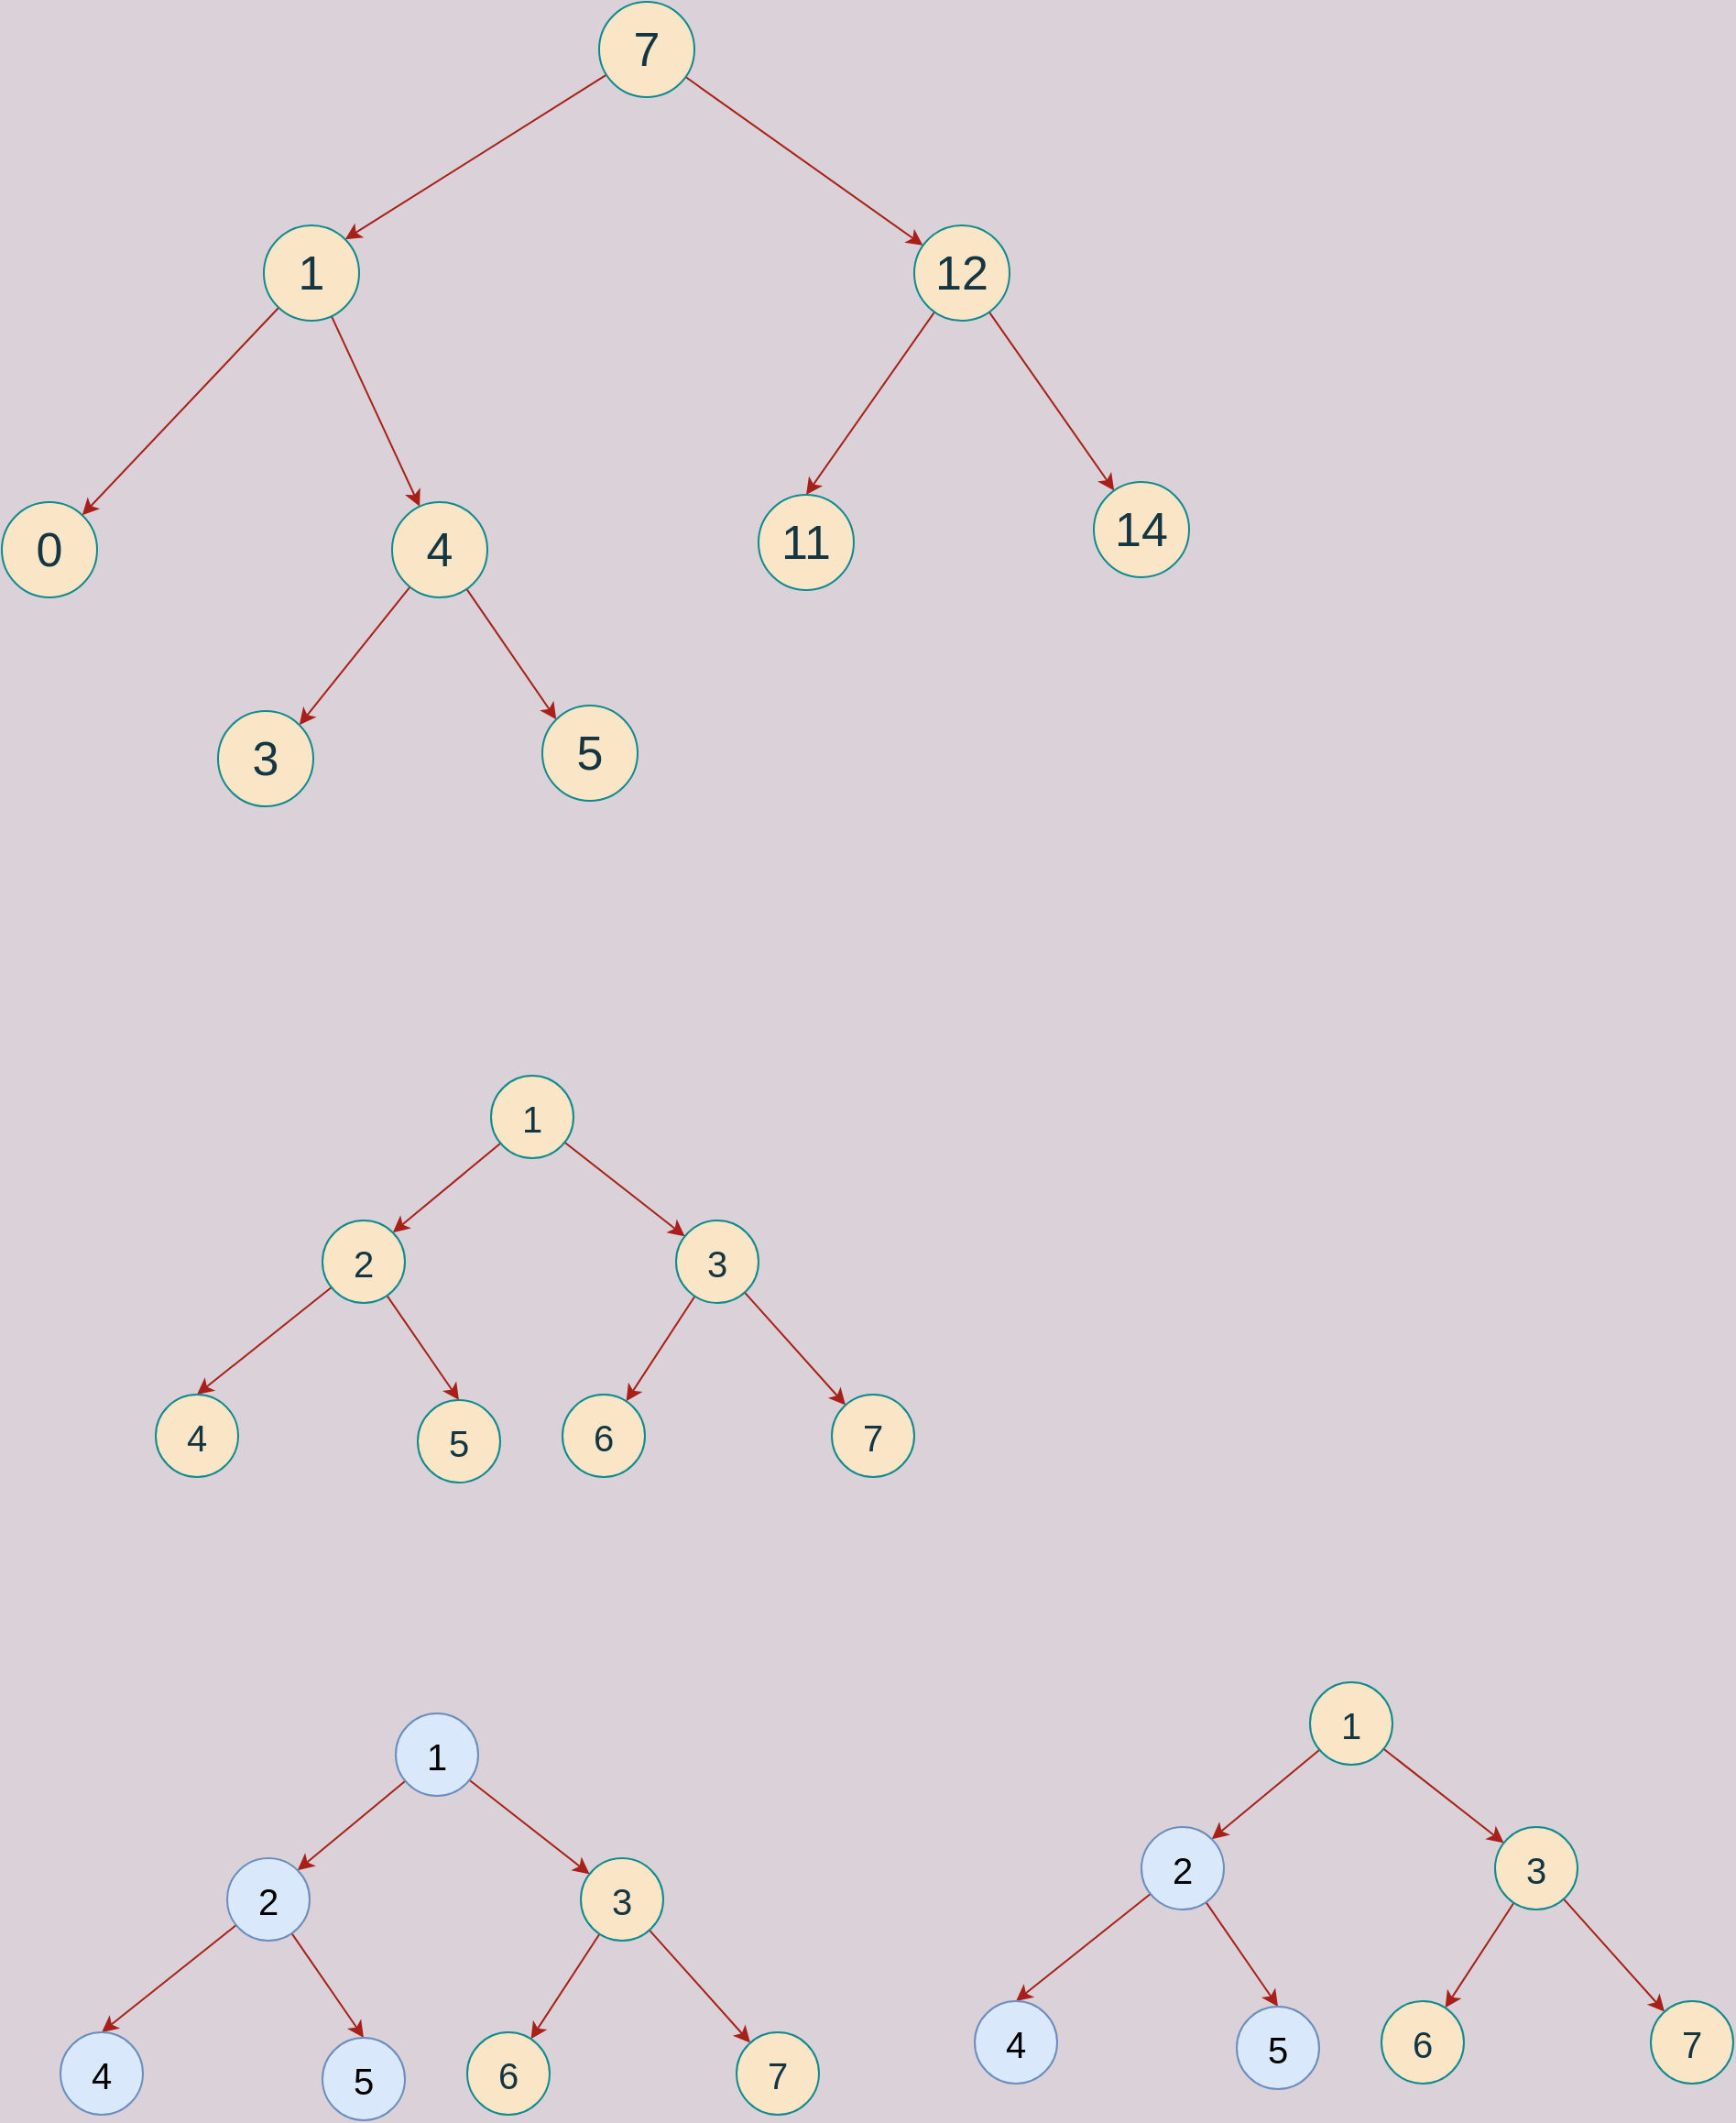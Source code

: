 <mxfile version="15.1.3" type="device"><diagram id="O3ibQJEZISt5_I6mnx2q" name="第 1 页"><mxGraphModel dx="1509" dy="583" grid="0" gridSize="10" guides="1" tooltips="1" connect="1" arrows="1" fold="1" page="0" pageScale="1" pageWidth="827" pageHeight="1169" background="#DAD2D8" math="0" shadow="0"><root><mxCell id="0"/><mxCell id="1" parent="0"/><mxCell id="buYujd6kc8bOd7ihRrl9-10" style="rounded=1;sketch=0;orthogonalLoop=1;jettySize=auto;html=1;entryX=1;entryY=0;entryDx=0;entryDy=0;fontColor=#143642;strokeColor=#A8201A;fillColor=#FAE5C7;labelBackgroundColor=#DAD2D8;" edge="1" parent="1" source="buYujd6kc8bOd7ihRrl9-1" target="buYujd6kc8bOd7ihRrl9-2"><mxGeometry relative="1" as="geometry"/></mxCell><mxCell id="buYujd6kc8bOd7ihRrl9-11" style="edgeStyle=none;rounded=1;sketch=0;orthogonalLoop=1;jettySize=auto;html=1;fontColor=#143642;strokeColor=#A8201A;fillColor=#FAE5C7;labelBackgroundColor=#DAD2D8;" edge="1" parent="1" source="buYujd6kc8bOd7ihRrl9-1" target="buYujd6kc8bOd7ihRrl9-3"><mxGeometry relative="1" as="geometry"/></mxCell><mxCell id="buYujd6kc8bOd7ihRrl9-1" value="&lt;font style=&quot;font-size: 26px&quot;&gt;7&lt;/font&gt;" style="ellipse;whiteSpace=wrap;html=1;aspect=fixed;rounded=0;sketch=0;fontColor=#143642;strokeColor=#0F8B8D;fillColor=#FAE5C7;" vertex="1" parent="1"><mxGeometry x="314" y="130" width="52" height="52" as="geometry"/></mxCell><mxCell id="buYujd6kc8bOd7ihRrl9-14" style="edgeStyle=none;rounded=1;sketch=0;orthogonalLoop=1;jettySize=auto;html=1;fontColor=#143642;strokeColor=#A8201A;fillColor=#FAE5C7;labelBackgroundColor=#DAD2D8;" edge="1" parent="1" source="buYujd6kc8bOd7ihRrl9-2" target="buYujd6kc8bOd7ihRrl9-4"><mxGeometry relative="1" as="geometry"/></mxCell><mxCell id="buYujd6kc8bOd7ihRrl9-15" style="edgeStyle=none;rounded=1;sketch=0;orthogonalLoop=1;jettySize=auto;html=1;fontColor=#143642;strokeColor=#A8201A;fillColor=#FAE5C7;labelBackgroundColor=#DAD2D8;" edge="1" parent="1" source="buYujd6kc8bOd7ihRrl9-2" target="buYujd6kc8bOd7ihRrl9-5"><mxGeometry relative="1" as="geometry"/></mxCell><mxCell id="buYujd6kc8bOd7ihRrl9-2" value="&lt;font style=&quot;font-size: 26px&quot;&gt;1&lt;/font&gt;" style="ellipse;whiteSpace=wrap;html=1;aspect=fixed;rounded=0;sketch=0;strokeColor=#0F8B8D;fillColor=#FAE5C7;fontColor=#143642;" vertex="1" parent="1"><mxGeometry x="131" y="252" width="52" height="52" as="geometry"/></mxCell><mxCell id="buYujd6kc8bOd7ihRrl9-12" style="edgeStyle=none;rounded=1;sketch=0;orthogonalLoop=1;jettySize=auto;html=1;entryX=0.5;entryY=0;entryDx=0;entryDy=0;fontColor=#143642;strokeColor=#A8201A;fillColor=#FAE5C7;labelBackgroundColor=#DAD2D8;" edge="1" parent="1" source="buYujd6kc8bOd7ihRrl9-3" target="buYujd6kc8bOd7ihRrl9-8"><mxGeometry relative="1" as="geometry"/></mxCell><mxCell id="buYujd6kc8bOd7ihRrl9-13" style="edgeStyle=none;rounded=1;sketch=0;orthogonalLoop=1;jettySize=auto;html=1;fontColor=#143642;strokeColor=#A8201A;fillColor=#FAE5C7;labelBackgroundColor=#DAD2D8;" edge="1" parent="1" source="buYujd6kc8bOd7ihRrl9-3" target="buYujd6kc8bOd7ihRrl9-9"><mxGeometry relative="1" as="geometry"/></mxCell><mxCell id="buYujd6kc8bOd7ihRrl9-3" value="&lt;font style=&quot;font-size: 26px&quot;&gt;12&lt;/font&gt;" style="ellipse;whiteSpace=wrap;html=1;aspect=fixed;rounded=0;sketch=0;fontColor=#143642;strokeColor=#0F8B8D;fillColor=#FAE5C7;" vertex="1" parent="1"><mxGeometry x="486" y="252" width="52" height="52" as="geometry"/></mxCell><mxCell id="buYujd6kc8bOd7ihRrl9-4" value="&lt;font style=&quot;font-size: 26px&quot;&gt;0&lt;/font&gt;" style="ellipse;whiteSpace=wrap;html=1;aspect=fixed;rounded=0;sketch=0;strokeColor=#0F8B8D;fillColor=#FAE5C7;fontColor=#143642;" vertex="1" parent="1"><mxGeometry x="-12" y="403" width="52" height="52" as="geometry"/></mxCell><mxCell id="buYujd6kc8bOd7ihRrl9-16" style="edgeStyle=none;rounded=1;sketch=0;orthogonalLoop=1;jettySize=auto;html=1;entryX=1;entryY=0;entryDx=0;entryDy=0;fontColor=#143642;strokeColor=#A8201A;fillColor=#FAE5C7;labelBackgroundColor=#DAD2D8;" edge="1" parent="1" source="buYujd6kc8bOd7ihRrl9-5" target="buYujd6kc8bOd7ihRrl9-6"><mxGeometry relative="1" as="geometry"/></mxCell><mxCell id="buYujd6kc8bOd7ihRrl9-17" style="edgeStyle=none;rounded=1;sketch=0;orthogonalLoop=1;jettySize=auto;html=1;entryX=0;entryY=0;entryDx=0;entryDy=0;fontColor=#143642;strokeColor=#A8201A;fillColor=#FAE5C7;labelBackgroundColor=#DAD2D8;" edge="1" parent="1" source="buYujd6kc8bOd7ihRrl9-5" target="buYujd6kc8bOd7ihRrl9-7"><mxGeometry relative="1" as="geometry"/></mxCell><mxCell id="buYujd6kc8bOd7ihRrl9-5" value="&lt;span style=&quot;font-size: 26px&quot;&gt;4&lt;/span&gt;" style="ellipse;whiteSpace=wrap;html=1;aspect=fixed;rounded=0;sketch=0;strokeColor=#0F8B8D;fillColor=#FAE5C7;fontColor=#143642;" vertex="1" parent="1"><mxGeometry x="201" y="403" width="52" height="52" as="geometry"/></mxCell><mxCell id="buYujd6kc8bOd7ihRrl9-6" value="&lt;span style=&quot;font-size: 26px&quot;&gt;3&lt;/span&gt;" style="ellipse;whiteSpace=wrap;html=1;aspect=fixed;rounded=0;sketch=0;strokeColor=#0F8B8D;fillColor=#FAE5C7;fontColor=#143642;" vertex="1" parent="1"><mxGeometry x="106" y="517" width="52" height="52" as="geometry"/></mxCell><mxCell id="buYujd6kc8bOd7ihRrl9-7" value="&lt;span style=&quot;font-size: 26px&quot;&gt;5&lt;/span&gt;" style="ellipse;whiteSpace=wrap;html=1;aspect=fixed;rounded=0;sketch=0;strokeColor=#0F8B8D;fillColor=#FAE5C7;fontColor=#143642;" vertex="1" parent="1"><mxGeometry x="283" y="514" width="52" height="52" as="geometry"/></mxCell><mxCell id="buYujd6kc8bOd7ihRrl9-8" value="&lt;font style=&quot;font-size: 26px&quot;&gt;11&lt;/font&gt;" style="ellipse;whiteSpace=wrap;html=1;aspect=fixed;rounded=0;sketch=0;fontColor=#143642;strokeColor=#0F8B8D;fillColor=#FAE5C7;" vertex="1" parent="1"><mxGeometry x="401" y="399" width="52" height="52" as="geometry"/></mxCell><mxCell id="buYujd6kc8bOd7ihRrl9-9" value="&lt;font style=&quot;font-size: 26px&quot;&gt;14&lt;/font&gt;" style="ellipse;whiteSpace=wrap;html=1;aspect=fixed;rounded=0;sketch=0;fontColor=#143642;strokeColor=#0F8B8D;fillColor=#FAE5C7;" vertex="1" parent="1"><mxGeometry x="584" y="392" width="52" height="52" as="geometry"/></mxCell><mxCell id="buYujd6kc8bOd7ihRrl9-25" style="rounded=1;sketch=0;orthogonalLoop=1;jettySize=auto;html=1;entryX=1;entryY=0;entryDx=0;entryDy=0;fontColor=#143642;strokeColor=#A8201A;fillColor=#FAE5C7;" edge="1" parent="1" source="buYujd6kc8bOd7ihRrl9-20" target="buYujd6kc8bOd7ihRrl9-21"><mxGeometry relative="1" as="geometry"/></mxCell><mxCell id="buYujd6kc8bOd7ihRrl9-26" style="edgeStyle=none;rounded=1;sketch=0;orthogonalLoop=1;jettySize=auto;html=1;fontColor=#143642;strokeColor=#A8201A;fillColor=#FAE5C7;" edge="1" parent="1" source="buYujd6kc8bOd7ihRrl9-20" target="buYujd6kc8bOd7ihRrl9-22"><mxGeometry relative="1" as="geometry"/></mxCell><mxCell id="buYujd6kc8bOd7ihRrl9-20" value="&lt;font style=&quot;font-size: 20px&quot;&gt;1&lt;/font&gt;" style="ellipse;whiteSpace=wrap;html=1;aspect=fixed;rounded=0;sketch=0;strokeColor=#0F8B8D;fillColor=#FAE5C7;fontColor=#143642;" vertex="1" parent="1"><mxGeometry x="255" y="716" width="45" height="45" as="geometry"/></mxCell><mxCell id="buYujd6kc8bOd7ihRrl9-31" style="edgeStyle=none;rounded=1;sketch=0;orthogonalLoop=1;jettySize=auto;html=1;entryX=0.5;entryY=0;entryDx=0;entryDy=0;fontColor=#143642;strokeColor=#A8201A;fillColor=#FAE5C7;" edge="1" parent="1" source="buYujd6kc8bOd7ihRrl9-21" target="buYujd6kc8bOd7ihRrl9-30"><mxGeometry relative="1" as="geometry"/></mxCell><mxCell id="buYujd6kc8bOd7ihRrl9-32" style="edgeStyle=none;rounded=1;sketch=0;orthogonalLoop=1;jettySize=auto;html=1;entryX=0.5;entryY=0;entryDx=0;entryDy=0;fontColor=#143642;strokeColor=#A8201A;fillColor=#FAE5C7;" edge="1" parent="1" source="buYujd6kc8bOd7ihRrl9-21" target="buYujd6kc8bOd7ihRrl9-29"><mxGeometry relative="1" as="geometry"/></mxCell><mxCell id="buYujd6kc8bOd7ihRrl9-21" value="&lt;font style=&quot;font-size: 20px&quot;&gt;2&lt;/font&gt;" style="ellipse;whiteSpace=wrap;html=1;aspect=fixed;rounded=0;sketch=0;strokeColor=#0F8B8D;fillColor=#FAE5C7;fontColor=#143642;" vertex="1" parent="1"><mxGeometry x="163" y="795" width="45" height="45" as="geometry"/></mxCell><mxCell id="buYujd6kc8bOd7ihRrl9-27" style="edgeStyle=none;rounded=1;sketch=0;orthogonalLoop=1;jettySize=auto;html=1;fontColor=#143642;strokeColor=#A8201A;fillColor=#FAE5C7;" edge="1" parent="1" source="buYujd6kc8bOd7ihRrl9-22" target="buYujd6kc8bOd7ihRrl9-23"><mxGeometry relative="1" as="geometry"/></mxCell><mxCell id="buYujd6kc8bOd7ihRrl9-28" style="edgeStyle=none;rounded=1;sketch=0;orthogonalLoop=1;jettySize=auto;html=1;fontColor=#143642;strokeColor=#A8201A;fillColor=#FAE5C7;" edge="1" parent="1" source="buYujd6kc8bOd7ihRrl9-22" target="buYujd6kc8bOd7ihRrl9-24"><mxGeometry relative="1" as="geometry"/></mxCell><mxCell id="buYujd6kc8bOd7ihRrl9-22" value="&lt;font style=&quot;font-size: 20px&quot;&gt;3&lt;/font&gt;" style="ellipse;whiteSpace=wrap;html=1;aspect=fixed;rounded=0;sketch=0;strokeColor=#0F8B8D;fillColor=#FAE5C7;fontColor=#143642;" vertex="1" parent="1"><mxGeometry x="356" y="795" width="45" height="45" as="geometry"/></mxCell><mxCell id="buYujd6kc8bOd7ihRrl9-23" value="&lt;font style=&quot;font-size: 20px&quot;&gt;6&lt;/font&gt;" style="ellipse;whiteSpace=wrap;html=1;aspect=fixed;rounded=0;sketch=0;strokeColor=#0F8B8D;fillColor=#FAE5C7;fontColor=#143642;" vertex="1" parent="1"><mxGeometry x="294" y="890" width="45" height="45" as="geometry"/></mxCell><mxCell id="buYujd6kc8bOd7ihRrl9-24" value="&lt;font style=&quot;font-size: 20px&quot;&gt;7&lt;/font&gt;" style="ellipse;whiteSpace=wrap;html=1;aspect=fixed;rounded=0;sketch=0;strokeColor=#0F8B8D;fillColor=#FAE5C7;fontColor=#143642;" vertex="1" parent="1"><mxGeometry x="441" y="890" width="45" height="45" as="geometry"/></mxCell><mxCell id="buYujd6kc8bOd7ihRrl9-29" value="&lt;font style=&quot;font-size: 20px&quot;&gt;5&lt;/font&gt;" style="ellipse;whiteSpace=wrap;html=1;aspect=fixed;rounded=0;sketch=0;strokeColor=#0F8B8D;fillColor=#FAE5C7;fontColor=#143642;" vertex="1" parent="1"><mxGeometry x="215" y="893" width="45" height="45" as="geometry"/></mxCell><mxCell id="buYujd6kc8bOd7ihRrl9-30" value="&lt;font style=&quot;font-size: 20px&quot;&gt;4&lt;/font&gt;" style="ellipse;whiteSpace=wrap;html=1;aspect=fixed;rounded=0;sketch=0;strokeColor=#0F8B8D;fillColor=#FAE5C7;fontColor=#143642;" vertex="1" parent="1"><mxGeometry x="72" y="890" width="45" height="45" as="geometry"/></mxCell><mxCell id="buYujd6kc8bOd7ihRrl9-33" style="rounded=1;sketch=0;orthogonalLoop=1;jettySize=auto;html=1;entryX=1;entryY=0;entryDx=0;entryDy=0;fontColor=#143642;strokeColor=#A8201A;fillColor=#FAE5C7;" edge="1" parent="1" source="buYujd6kc8bOd7ihRrl9-35" target="buYujd6kc8bOd7ihRrl9-38"><mxGeometry relative="1" as="geometry"/></mxCell><mxCell id="buYujd6kc8bOd7ihRrl9-34" style="edgeStyle=none;rounded=1;sketch=0;orthogonalLoop=1;jettySize=auto;html=1;fontColor=#143642;strokeColor=#A8201A;fillColor=#FAE5C7;" edge="1" parent="1" source="buYujd6kc8bOd7ihRrl9-35" target="buYujd6kc8bOd7ihRrl9-41"><mxGeometry relative="1" as="geometry"/></mxCell><mxCell id="buYujd6kc8bOd7ihRrl9-35" value="&lt;font style=&quot;font-size: 20px&quot;&gt;1&lt;/font&gt;" style="ellipse;whiteSpace=wrap;html=1;aspect=fixed;rounded=0;sketch=0;strokeColor=#6c8ebf;fillColor=#dae8fc;" vertex="1" parent="1"><mxGeometry x="203" y="1064" width="45" height="45" as="geometry"/></mxCell><mxCell id="buYujd6kc8bOd7ihRrl9-36" style="edgeStyle=none;rounded=1;sketch=0;orthogonalLoop=1;jettySize=auto;html=1;entryX=0.5;entryY=0;entryDx=0;entryDy=0;fontColor=#143642;strokeColor=#A8201A;fillColor=#FAE5C7;" edge="1" parent="1" source="buYujd6kc8bOd7ihRrl9-38" target="buYujd6kc8bOd7ihRrl9-45"><mxGeometry relative="1" as="geometry"/></mxCell><mxCell id="buYujd6kc8bOd7ihRrl9-37" style="edgeStyle=none;rounded=1;sketch=0;orthogonalLoop=1;jettySize=auto;html=1;entryX=0.5;entryY=0;entryDx=0;entryDy=0;fontColor=#143642;strokeColor=#A8201A;fillColor=#FAE5C7;" edge="1" parent="1" source="buYujd6kc8bOd7ihRrl9-38" target="buYujd6kc8bOd7ihRrl9-44"><mxGeometry relative="1" as="geometry"/></mxCell><mxCell id="buYujd6kc8bOd7ihRrl9-38" value="&lt;font style=&quot;font-size: 20px&quot;&gt;2&lt;/font&gt;" style="ellipse;whiteSpace=wrap;html=1;aspect=fixed;rounded=0;sketch=0;strokeColor=#6c8ebf;fillColor=#dae8fc;" vertex="1" parent="1"><mxGeometry x="111" y="1143" width="45" height="45" as="geometry"/></mxCell><mxCell id="buYujd6kc8bOd7ihRrl9-39" style="edgeStyle=none;rounded=1;sketch=0;orthogonalLoop=1;jettySize=auto;html=1;fontColor=#143642;strokeColor=#A8201A;fillColor=#FAE5C7;" edge="1" parent="1" source="buYujd6kc8bOd7ihRrl9-41" target="buYujd6kc8bOd7ihRrl9-42"><mxGeometry relative="1" as="geometry"/></mxCell><mxCell id="buYujd6kc8bOd7ihRrl9-40" style="edgeStyle=none;rounded=1;sketch=0;orthogonalLoop=1;jettySize=auto;html=1;fontColor=#143642;strokeColor=#A8201A;fillColor=#FAE5C7;" edge="1" parent="1" source="buYujd6kc8bOd7ihRrl9-41" target="buYujd6kc8bOd7ihRrl9-43"><mxGeometry relative="1" as="geometry"/></mxCell><mxCell id="buYujd6kc8bOd7ihRrl9-41" value="&lt;font style=&quot;font-size: 20px&quot;&gt;3&lt;/font&gt;" style="ellipse;whiteSpace=wrap;html=1;aspect=fixed;rounded=0;sketch=0;strokeColor=#0F8B8D;fillColor=#FAE5C7;fontColor=#143642;" vertex="1" parent="1"><mxGeometry x="304" y="1143" width="45" height="45" as="geometry"/></mxCell><mxCell id="buYujd6kc8bOd7ihRrl9-42" value="&lt;font style=&quot;font-size: 20px&quot;&gt;6&lt;/font&gt;" style="ellipse;whiteSpace=wrap;html=1;aspect=fixed;rounded=0;sketch=0;strokeColor=#0F8B8D;fillColor=#FAE5C7;fontColor=#143642;" vertex="1" parent="1"><mxGeometry x="242" y="1238" width="45" height="45" as="geometry"/></mxCell><mxCell id="buYujd6kc8bOd7ihRrl9-43" value="&lt;font style=&quot;font-size: 20px&quot;&gt;7&lt;/font&gt;" style="ellipse;whiteSpace=wrap;html=1;aspect=fixed;rounded=0;sketch=0;strokeColor=#0F8B8D;fillColor=#FAE5C7;fontColor=#143642;" vertex="1" parent="1"><mxGeometry x="389" y="1238" width="45" height="45" as="geometry"/></mxCell><mxCell id="buYujd6kc8bOd7ihRrl9-44" value="&lt;font style=&quot;font-size: 20px&quot;&gt;5&lt;/font&gt;" style="ellipse;whiteSpace=wrap;html=1;aspect=fixed;rounded=0;sketch=0;strokeColor=#6c8ebf;fillColor=#dae8fc;" vertex="1" parent="1"><mxGeometry x="163" y="1241" width="45" height="45" as="geometry"/></mxCell><mxCell id="buYujd6kc8bOd7ihRrl9-45" value="&lt;font style=&quot;font-size: 20px&quot;&gt;4&lt;/font&gt;" style="ellipse;whiteSpace=wrap;html=1;aspect=fixed;rounded=0;sketch=0;strokeColor=#6c8ebf;fillColor=#dae8fc;" vertex="1" parent="1"><mxGeometry x="20" y="1238" width="45" height="45" as="geometry"/></mxCell><mxCell id="buYujd6kc8bOd7ihRrl9-46" style="rounded=1;sketch=0;orthogonalLoop=1;jettySize=auto;html=1;entryX=1;entryY=0;entryDx=0;entryDy=0;fontColor=#143642;strokeColor=#A8201A;fillColor=#FAE5C7;" edge="1" parent="1" source="buYujd6kc8bOd7ihRrl9-48" target="buYujd6kc8bOd7ihRrl9-51"><mxGeometry relative="1" as="geometry"/></mxCell><mxCell id="buYujd6kc8bOd7ihRrl9-47" style="edgeStyle=none;rounded=1;sketch=0;orthogonalLoop=1;jettySize=auto;html=1;fontColor=#143642;strokeColor=#A8201A;fillColor=#FAE5C7;" edge="1" parent="1" source="buYujd6kc8bOd7ihRrl9-48" target="buYujd6kc8bOd7ihRrl9-54"><mxGeometry relative="1" as="geometry"/></mxCell><mxCell id="buYujd6kc8bOd7ihRrl9-48" value="&lt;font style=&quot;font-size: 20px&quot;&gt;1&lt;/font&gt;" style="ellipse;whiteSpace=wrap;html=1;aspect=fixed;rounded=0;sketch=0;strokeColor=#0F8B8D;fillColor=#FAE5C7;fontColor=#143642;" vertex="1" parent="1"><mxGeometry x="702" y="1047" width="45" height="45" as="geometry"/></mxCell><mxCell id="buYujd6kc8bOd7ihRrl9-49" style="edgeStyle=none;rounded=1;sketch=0;orthogonalLoop=1;jettySize=auto;html=1;entryX=0.5;entryY=0;entryDx=0;entryDy=0;fontColor=#143642;strokeColor=#A8201A;fillColor=#FAE5C7;" edge="1" parent="1" source="buYujd6kc8bOd7ihRrl9-51" target="buYujd6kc8bOd7ihRrl9-58"><mxGeometry relative="1" as="geometry"/></mxCell><mxCell id="buYujd6kc8bOd7ihRrl9-50" style="edgeStyle=none;rounded=1;sketch=0;orthogonalLoop=1;jettySize=auto;html=1;entryX=0.5;entryY=0;entryDx=0;entryDy=0;fontColor=#143642;strokeColor=#A8201A;fillColor=#FAE5C7;" edge="1" parent="1" source="buYujd6kc8bOd7ihRrl9-51" target="buYujd6kc8bOd7ihRrl9-57"><mxGeometry relative="1" as="geometry"/></mxCell><mxCell id="buYujd6kc8bOd7ihRrl9-51" value="&lt;font style=&quot;font-size: 20px&quot;&gt;2&lt;/font&gt;" style="ellipse;whiteSpace=wrap;html=1;aspect=fixed;rounded=0;sketch=0;strokeColor=#6c8ebf;fillColor=#dae8fc;" vertex="1" parent="1"><mxGeometry x="610" y="1126" width="45" height="45" as="geometry"/></mxCell><mxCell id="buYujd6kc8bOd7ihRrl9-52" style="edgeStyle=none;rounded=1;sketch=0;orthogonalLoop=1;jettySize=auto;html=1;fontColor=#143642;strokeColor=#A8201A;fillColor=#FAE5C7;" edge="1" parent="1" source="buYujd6kc8bOd7ihRrl9-54" target="buYujd6kc8bOd7ihRrl9-55"><mxGeometry relative="1" as="geometry"/></mxCell><mxCell id="buYujd6kc8bOd7ihRrl9-53" style="edgeStyle=none;rounded=1;sketch=0;orthogonalLoop=1;jettySize=auto;html=1;fontColor=#143642;strokeColor=#A8201A;fillColor=#FAE5C7;" edge="1" parent="1" source="buYujd6kc8bOd7ihRrl9-54" target="buYujd6kc8bOd7ihRrl9-56"><mxGeometry relative="1" as="geometry"/></mxCell><mxCell id="buYujd6kc8bOd7ihRrl9-54" value="&lt;font style=&quot;font-size: 20px&quot;&gt;3&lt;/font&gt;" style="ellipse;whiteSpace=wrap;html=1;aspect=fixed;rounded=0;sketch=0;strokeColor=#0F8B8D;fillColor=#FAE5C7;fontColor=#143642;" vertex="1" parent="1"><mxGeometry x="803" y="1126" width="45" height="45" as="geometry"/></mxCell><mxCell id="buYujd6kc8bOd7ihRrl9-55" value="&lt;font style=&quot;font-size: 20px&quot;&gt;6&lt;/font&gt;" style="ellipse;whiteSpace=wrap;html=1;aspect=fixed;rounded=0;sketch=0;strokeColor=#0F8B8D;fillColor=#FAE5C7;fontColor=#143642;" vertex="1" parent="1"><mxGeometry x="741" y="1221" width="45" height="45" as="geometry"/></mxCell><mxCell id="buYujd6kc8bOd7ihRrl9-56" value="&lt;font style=&quot;font-size: 20px&quot;&gt;7&lt;/font&gt;" style="ellipse;whiteSpace=wrap;html=1;aspect=fixed;rounded=0;sketch=0;strokeColor=#0F8B8D;fillColor=#FAE5C7;fontColor=#143642;" vertex="1" parent="1"><mxGeometry x="888" y="1221" width="45" height="45" as="geometry"/></mxCell><mxCell id="buYujd6kc8bOd7ihRrl9-57" value="&lt;font style=&quot;font-size: 20px&quot;&gt;5&lt;/font&gt;" style="ellipse;whiteSpace=wrap;html=1;aspect=fixed;rounded=0;sketch=0;strokeColor=#6c8ebf;fillColor=#dae8fc;" vertex="1" parent="1"><mxGeometry x="662" y="1224" width="45" height="45" as="geometry"/></mxCell><mxCell id="buYujd6kc8bOd7ihRrl9-58" value="&lt;font style=&quot;font-size: 20px&quot;&gt;4&lt;/font&gt;" style="ellipse;whiteSpace=wrap;html=1;aspect=fixed;rounded=0;sketch=0;strokeColor=#6c8ebf;fillColor=#dae8fc;" vertex="1" parent="1"><mxGeometry x="519" y="1221" width="45" height="45" as="geometry"/></mxCell></root></mxGraphModel></diagram></mxfile>